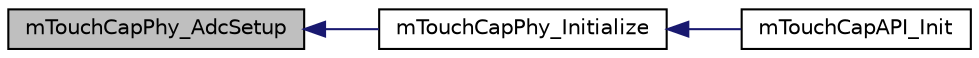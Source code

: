 digraph "mTouchCapPhy_AdcSetup"
{
  edge [fontname="Helvetica",fontsize="10",labelfontname="Helvetica",labelfontsize="10"];
  node [fontname="Helvetica",fontsize="10",shape=record];
  rankdir="LR";
  Node1 [label="mTouchCapPhy_AdcSetup",height=0.2,width=0.4,color="black", fillcolor="grey75", style="filled", fontcolor="black"];
  Node1 -> Node2 [dir="back",color="midnightblue",fontsize="10",style="solid"];
  Node2 [label="mTouchCapPhy_Initialize",height=0.2,width=0.4,color="black", fillcolor="white", style="filled",URL="$m_touch_cap_phy_8c.html#a89766c750c6810c3aeec39bdc5ae516a"];
  Node2 -> Node3 [dir="back",color="midnightblue",fontsize="10",style="solid"];
  Node3 [label="mTouchCapAPI_Init",height=0.2,width=0.4,color="black", fillcolor="white", style="filled",URL="$m_touch_cap_a_p_i_8c.html#a8d4929c942583a670768f86a896348d0"];
}
